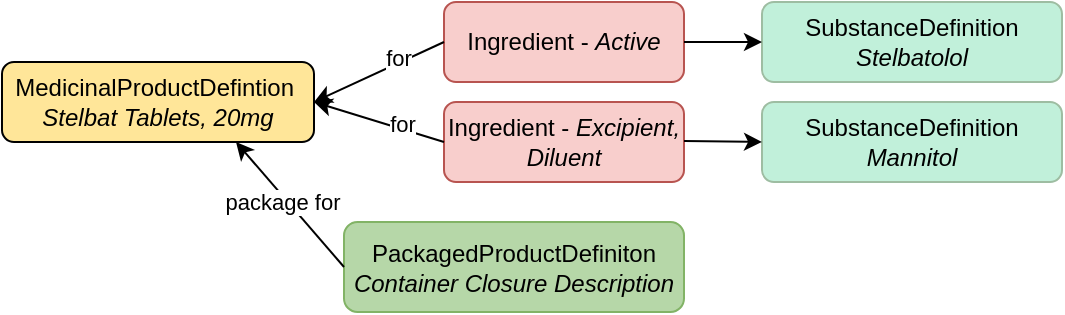 <mxfile version="21.6.8" type="device">
  <diagram id="C5RBs43oDa-KdzZeNtuy" name="Page-1">
    <mxGraphModel dx="1276" dy="1726" grid="1" gridSize="10" guides="1" tooltips="1" connect="1" arrows="1" fold="1" page="1" pageScale="1" pageWidth="827" pageHeight="1169" math="0" shadow="0">
      <root>
        <mxCell id="WIyWlLk6GJQsqaUBKTNV-0" />
        <mxCell id="WIyWlLk6GJQsqaUBKTNV-1" parent="WIyWlLk6GJQsqaUBKTNV-0" />
        <mxCell id="PtvGfc8u3fFPzmpzfyYF-7" value="MedicinalProductDefintion&amp;nbsp;&lt;br&gt;&lt;i style=&quot;border-color: var(--border-color);&quot;&gt;Stelbat Tablets, 20mg&lt;/i&gt;" style="rounded=1;whiteSpace=wrap;html=1;fontSize=12;glass=0;strokeWidth=1;shadow=0;fillColor=#ffe699;" parent="WIyWlLk6GJQsqaUBKTNV-1" vertex="1">
          <mxGeometry x="10" y="-1130" width="156" height="40" as="geometry" />
        </mxCell>
        <mxCell id="Kh6UWCqLEouyqFOK7ntM-25" value="Ingredient - &lt;i&gt;Active&lt;/i&gt;" style="rounded=1;whiteSpace=wrap;html=1;fontSize=12;glass=0;strokeWidth=1;shadow=0;fillColor=#f8cecc;strokeColor=#b85450;" parent="WIyWlLk6GJQsqaUBKTNV-1" vertex="1">
          <mxGeometry x="231" y="-1160" width="120" height="40" as="geometry" />
        </mxCell>
        <mxCell id="Kh6UWCqLEouyqFOK7ntM-26" value="for" style="endArrow=classic;html=1;rounded=0;exitX=0;exitY=0.5;exitDx=0;exitDy=0;entryX=1;entryY=0.5;entryDx=0;entryDy=0;" parent="WIyWlLk6GJQsqaUBKTNV-1" source="Kh6UWCqLEouyqFOK7ntM-25" target="PtvGfc8u3fFPzmpzfyYF-7" edge="1">
          <mxGeometry x="-0.333" y="-2" width="50" height="50" relative="1" as="geometry">
            <mxPoint x="462.43" y="-1150" as="sourcePoint" />
            <mxPoint x="371" y="-1140" as="targetPoint" />
            <mxPoint as="offset" />
          </mxGeometry>
        </mxCell>
        <mxCell id="IEeFdyCGopTc3gh3-DFE-2" value="SubstanceDefinition&lt;br&gt;&lt;i style=&quot;border-color: var(--border-color);&quot;&gt;Stelbatolol&lt;/i&gt;" style="rounded=1;whiteSpace=wrap;html=1;fontSize=12;glass=0;strokeWidth=1;shadow=0;fillColor=#c1f0da;strokeColor=#9ebda2;" parent="WIyWlLk6GJQsqaUBKTNV-1" vertex="1">
          <mxGeometry x="390" y="-1160" width="150" height="40" as="geometry" />
        </mxCell>
        <mxCell id="IEeFdyCGopTc3gh3-DFE-3" value="" style="endArrow=classic;html=1;rounded=0;exitX=1;exitY=0.5;exitDx=0;exitDy=0;entryX=0;entryY=0.5;entryDx=0;entryDy=0;" parent="WIyWlLk6GJQsqaUBKTNV-1" source="Kh6UWCqLEouyqFOK7ntM-25" target="IEeFdyCGopTc3gh3-DFE-2" edge="1">
          <mxGeometry x="-0.333" y="-2" width="50" height="50" relative="1" as="geometry">
            <mxPoint x="491" y="-1210" as="sourcePoint" />
            <mxPoint x="641" y="-1220" as="targetPoint" />
            <mxPoint as="offset" />
          </mxGeometry>
        </mxCell>
        <mxCell id="3v1VWZy3YVTV6VQQd-Bb-0" value="Ingredient - &lt;i&gt;Excipient, Diluent&lt;/i&gt;" style="rounded=1;whiteSpace=wrap;html=1;fontSize=12;glass=0;strokeWidth=1;shadow=0;fillColor=#f8cecc;strokeColor=#b85450;" vertex="1" parent="WIyWlLk6GJQsqaUBKTNV-1">
          <mxGeometry x="231" y="-1110" width="120" height="40" as="geometry" />
        </mxCell>
        <mxCell id="3v1VWZy3YVTV6VQQd-Bb-1" value="SubstanceDefinition&lt;br&gt;&lt;i style=&quot;border-color: var(--border-color);&quot;&gt;Mannitol&lt;/i&gt;" style="rounded=1;whiteSpace=wrap;html=1;fontSize=12;glass=0;strokeWidth=1;shadow=0;fillColor=#c1f0da;strokeColor=#9ebda2;" vertex="1" parent="WIyWlLk6GJQsqaUBKTNV-1">
          <mxGeometry x="390" y="-1110" width="150" height="40" as="geometry" />
        </mxCell>
        <mxCell id="3v1VWZy3YVTV6VQQd-Bb-2" value="" style="endArrow=classic;html=1;rounded=0;exitX=1;exitY=0.5;exitDx=0;exitDy=0;" edge="1" parent="WIyWlLk6GJQsqaUBKTNV-1">
          <mxGeometry x="-0.333" y="-2" width="50" height="50" relative="1" as="geometry">
            <mxPoint x="351" y="-1090.5" as="sourcePoint" />
            <mxPoint x="390" y="-1090" as="targetPoint" />
            <mxPoint as="offset" />
          </mxGeometry>
        </mxCell>
        <mxCell id="3v1VWZy3YVTV6VQQd-Bb-3" value="for" style="endArrow=classic;html=1;rounded=0;exitX=0;exitY=0.5;exitDx=0;exitDy=0;entryX=1;entryY=0.5;entryDx=0;entryDy=0;" edge="1" parent="WIyWlLk6GJQsqaUBKTNV-1" source="3v1VWZy3YVTV6VQQd-Bb-0" target="PtvGfc8u3fFPzmpzfyYF-7">
          <mxGeometry x="-0.333" y="-2" width="50" height="50" relative="1" as="geometry">
            <mxPoint x="241" y="-1130" as="sourcePoint" />
            <mxPoint x="176" y="-1160" as="targetPoint" />
            <mxPoint as="offset" />
          </mxGeometry>
        </mxCell>
        <mxCell id="3v1VWZy3YVTV6VQQd-Bb-7" value="PackagedProductDefiniton&lt;br&gt;&lt;i&gt;Container Closure Description&lt;/i&gt;" style="rounded=1;whiteSpace=wrap;html=1;fontSize=12;glass=0;strokeWidth=1;shadow=0;fillColor=#b6d7a8;strokeColor=#82b366;" vertex="1" parent="WIyWlLk6GJQsqaUBKTNV-1">
          <mxGeometry x="181" y="-1050" width="170" height="45" as="geometry" />
        </mxCell>
        <mxCell id="3v1VWZy3YVTV6VQQd-Bb-8" value="package for" style="endArrow=classic;html=1;rounded=0;exitX=0;exitY=0.5;exitDx=0;exitDy=0;entryX=0.75;entryY=1;entryDx=0;entryDy=0;" edge="1" parent="WIyWlLk6GJQsqaUBKTNV-1" source="3v1VWZy3YVTV6VQQd-Bb-7" target="PtvGfc8u3fFPzmpzfyYF-7">
          <mxGeometry x="0.086" y="2" width="50" height="50" relative="1" as="geometry">
            <mxPoint x="241" y="-1080" as="sourcePoint" />
            <mxPoint x="176" y="-1100" as="targetPoint" />
            <mxPoint as="offset" />
          </mxGeometry>
        </mxCell>
      </root>
    </mxGraphModel>
  </diagram>
</mxfile>
